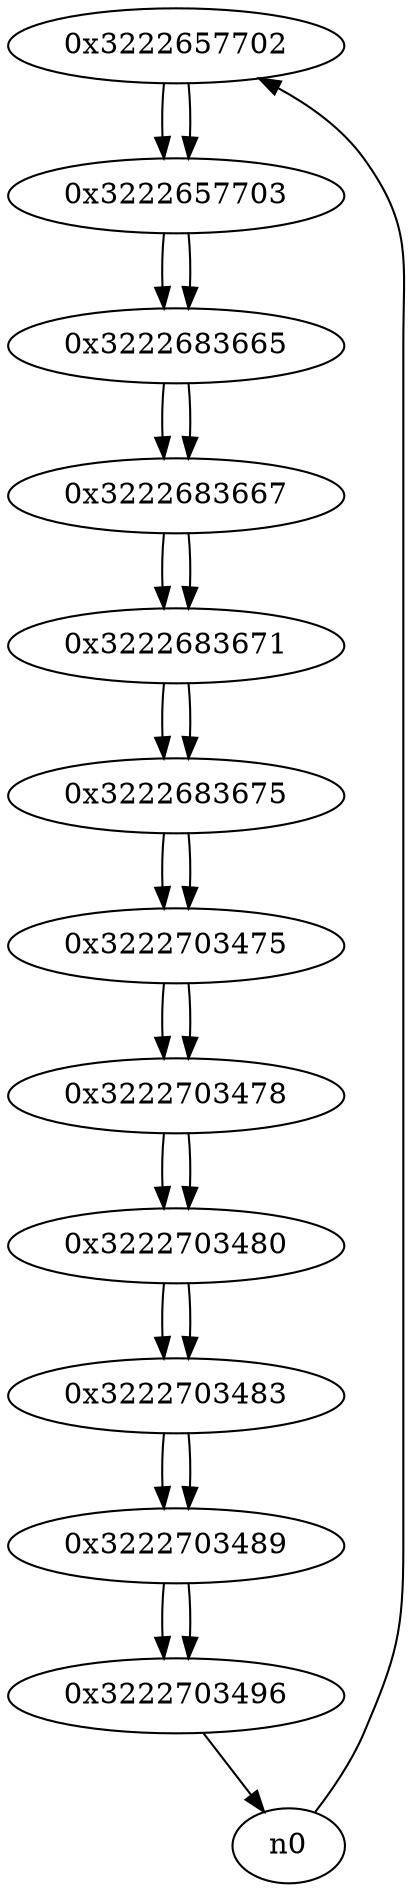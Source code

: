 digraph G{
/* nodes */
  n1 [label="0x3222657702"]
  n2 [label="0x3222657703"]
  n3 [label="0x3222683665"]
  n4 [label="0x3222683667"]
  n5 [label="0x3222683671"]
  n6 [label="0x3222683675"]
  n7 [label="0x3222703475"]
  n8 [label="0x3222703478"]
  n9 [label="0x3222703480"]
  n10 [label="0x3222703483"]
  n11 [label="0x3222703489"]
  n12 [label="0x3222703496"]
/* edges */
n1 -> n2;
n0 -> n1;
n2 -> n3;
n1 -> n2;
n3 -> n4;
n2 -> n3;
n4 -> n5;
n3 -> n4;
n5 -> n6;
n4 -> n5;
n6 -> n7;
n5 -> n6;
n7 -> n8;
n6 -> n7;
n8 -> n9;
n7 -> n8;
n9 -> n10;
n8 -> n9;
n10 -> n11;
n9 -> n10;
n11 -> n12;
n10 -> n11;
n12 -> n0;
n11 -> n12;
}
